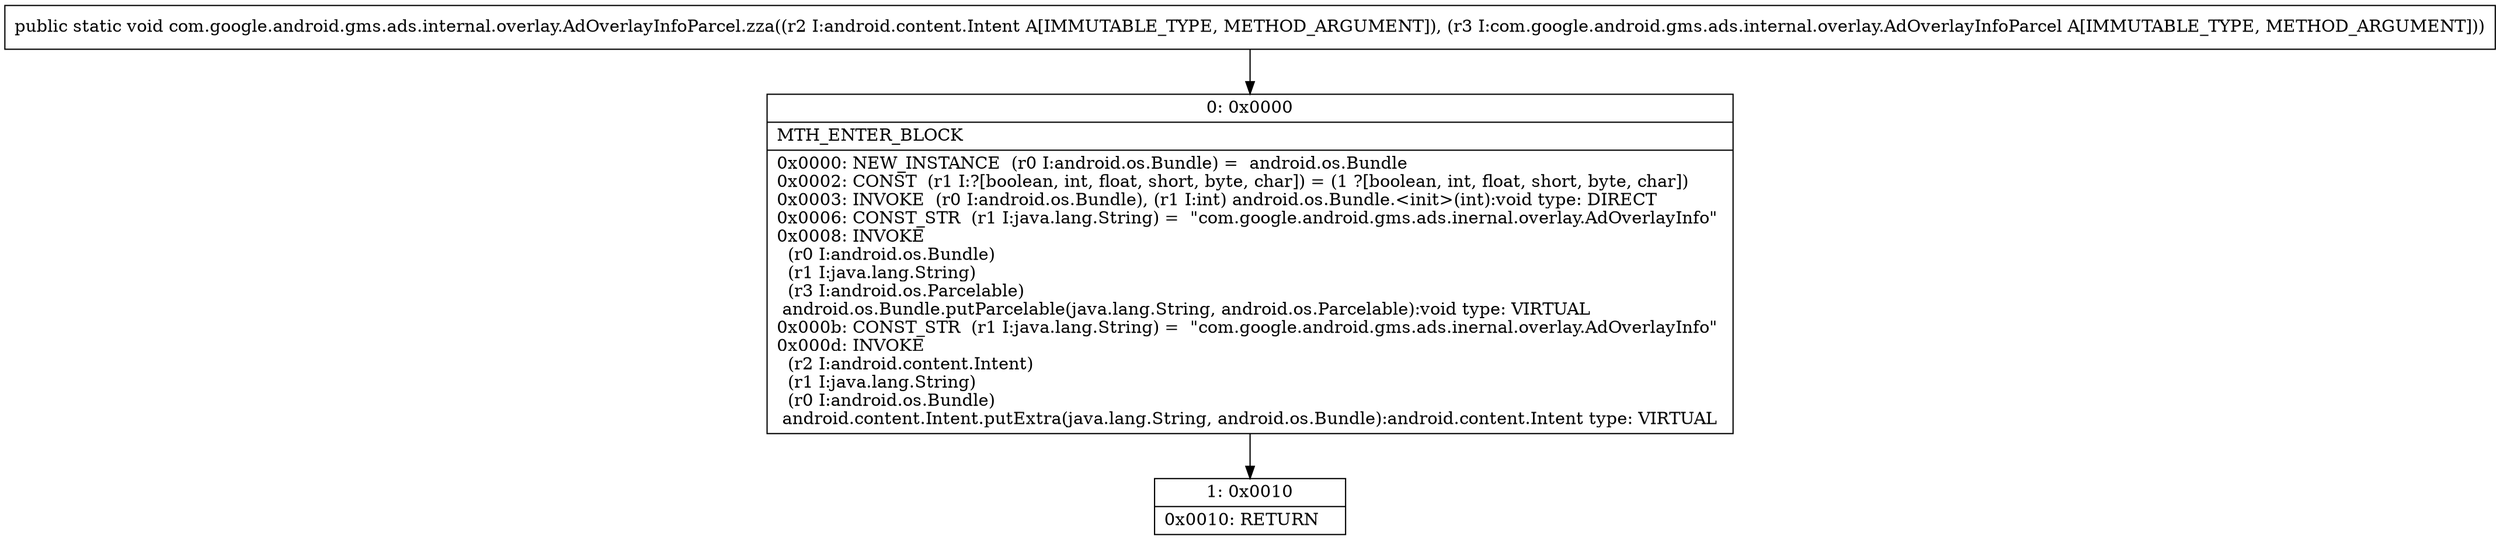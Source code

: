 digraph "CFG forcom.google.android.gms.ads.internal.overlay.AdOverlayInfoParcel.zza(Landroid\/content\/Intent;Lcom\/google\/android\/gms\/ads\/internal\/overlay\/AdOverlayInfoParcel;)V" {
Node_0 [shape=record,label="{0\:\ 0x0000|MTH_ENTER_BLOCK\l|0x0000: NEW_INSTANCE  (r0 I:android.os.Bundle) =  android.os.Bundle \l0x0002: CONST  (r1 I:?[boolean, int, float, short, byte, char]) = (1 ?[boolean, int, float, short, byte, char]) \l0x0003: INVOKE  (r0 I:android.os.Bundle), (r1 I:int) android.os.Bundle.\<init\>(int):void type: DIRECT \l0x0006: CONST_STR  (r1 I:java.lang.String) =  \"com.google.android.gms.ads.inernal.overlay.AdOverlayInfo\" \l0x0008: INVOKE  \l  (r0 I:android.os.Bundle)\l  (r1 I:java.lang.String)\l  (r3 I:android.os.Parcelable)\l android.os.Bundle.putParcelable(java.lang.String, android.os.Parcelable):void type: VIRTUAL \l0x000b: CONST_STR  (r1 I:java.lang.String) =  \"com.google.android.gms.ads.inernal.overlay.AdOverlayInfo\" \l0x000d: INVOKE  \l  (r2 I:android.content.Intent)\l  (r1 I:java.lang.String)\l  (r0 I:android.os.Bundle)\l android.content.Intent.putExtra(java.lang.String, android.os.Bundle):android.content.Intent type: VIRTUAL \l}"];
Node_1 [shape=record,label="{1\:\ 0x0010|0x0010: RETURN   \l}"];
MethodNode[shape=record,label="{public static void com.google.android.gms.ads.internal.overlay.AdOverlayInfoParcel.zza((r2 I:android.content.Intent A[IMMUTABLE_TYPE, METHOD_ARGUMENT]), (r3 I:com.google.android.gms.ads.internal.overlay.AdOverlayInfoParcel A[IMMUTABLE_TYPE, METHOD_ARGUMENT])) }"];
MethodNode -> Node_0;
Node_0 -> Node_1;
}


